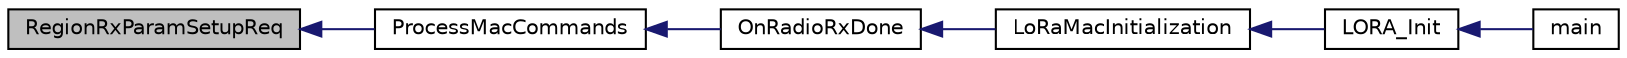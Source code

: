 digraph "RegionRxParamSetupReq"
{
  edge [fontname="Helvetica",fontsize="10",labelfontname="Helvetica",labelfontsize="10"];
  node [fontname="Helvetica",fontsize="10",shape=record];
  rankdir="LR";
  Node246 [label="RegionRxParamSetupReq",height=0.2,width=0.4,color="black", fillcolor="grey75", style="filled", fontcolor="black"];
  Node246 -> Node247 [dir="back",color="midnightblue",fontsize="10",style="solid"];
  Node247 [label="ProcessMacCommands",height=0.2,width=0.4,color="black", fillcolor="white", style="filled",URL="$_lo_ra_mac_8c.html#afa7e82de5358cd2d2605c888cb1860a3",tooltip="Decodes MAC commands in the fOpts field and in the payload "];
  Node247 -> Node248 [dir="back",color="midnightblue",fontsize="10",style="solid"];
  Node248 [label="OnRadioRxDone",height=0.2,width=0.4,color="black", fillcolor="white", style="filled",URL="$_lo_ra_mac_8c.html#a34d9307ff02304a070ade799731ae0ed",tooltip="Function to be executed on Radio Rx Done event "];
  Node248 -> Node249 [dir="back",color="midnightblue",fontsize="10",style="solid"];
  Node249 [label="LoRaMacInitialization",height=0.2,width=0.4,color="black", fillcolor="white", style="filled",URL="$group___l_o_r_a_m_a_c.html#ga7ca445cf825e45999810b3991273eba5",tooltip="LoRaMAC layer initialization "];
  Node249 -> Node250 [dir="back",color="midnightblue",fontsize="10",style="solid"];
  Node250 [label="LORA_Init",height=0.2,width=0.4,color="black", fillcolor="white", style="filled",URL="$lora_8h.html#a60e6c21550fcaf1cadb87454348046ad",tooltip="Lora Initialisation "];
  Node250 -> Node251 [dir="back",color="midnightblue",fontsize="10",style="solid"];
  Node251 [label="main",height=0.2,width=0.4,color="black", fillcolor="white", style="filled",URL="$main_8c.html#a840291bc02cba5474a4cb46a9b9566fe",tooltip="Main program "];
}
